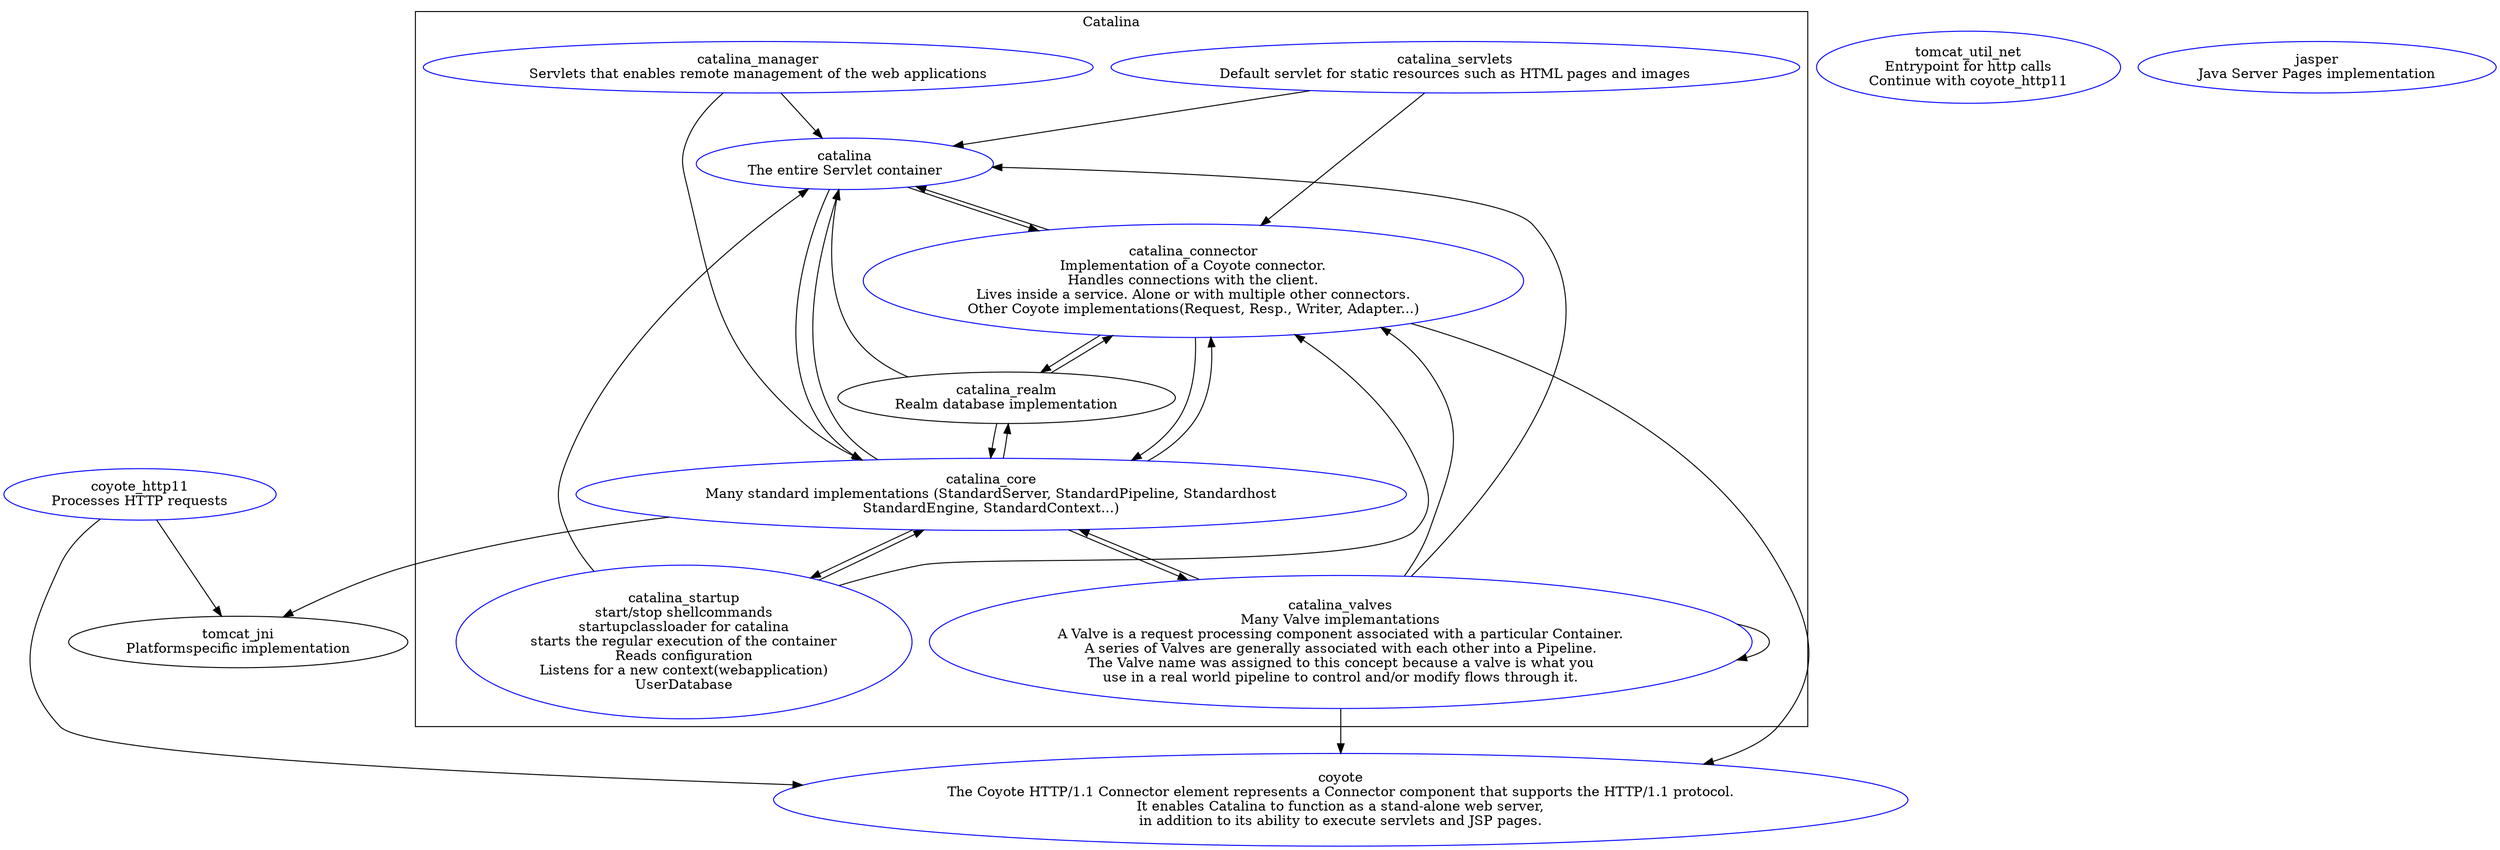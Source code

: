 digraph {
catalina -> catalina_connector
catalina -> catalina_core
catalina_connector -> catalina
catalina_connector -> catalina_core
catalina_connector -> catalina_realm
catalina_connector -> coyote
catalina_core -> catalina
catalina_core -> catalina_connector
catalina_core -> catalina_realm
catalina_core -> catalina_startup
catalina_core -> catalina_valves
catalina_core -> tomcat_jni
catalina_manager -> catalina
catalina_manager -> catalina_core
catalina_realm -> catalina
catalina_realm -> catalina_connector
catalina_realm -> catalina_core
catalina_servlets -> catalina
catalina_servlets -> catalina_connector
catalina_startup -> catalina
catalina_startup -> catalina_connector
catalina_startup -> catalina_core
catalina_valves -> catalina
catalina_valves -> catalina_connector
catalina_valves -> catalina_core
catalina_valves -> catalina_valves
catalina_valves -> coyote
coyote_http11 -> coyote
coyote_http11 -> tomcat_jni
subgraph cluster_1 { label=Catalina;
catalina
catalina_connector
catalina
catalina_core
catalina_connector
catalina
catalina_connector
catalina_core
catalina_connector
catalina_realm
catalina_connector
catalina_core
catalina
catalina_core
catalina_connector
catalina_core
catalina_realm
catalina_core
catalina_startup
catalina_core
catalina_valves
catalina_core
catalina_manager
catalina
catalina_manager
catalina_core
catalina_realm
catalina
catalina_realm
catalina_connector
catalina_realm
catalina_core
catalina_servlets
catalina
catalina_servlets
catalina_connector
catalina_startup
catalina
catalina_startup
catalina_connector
catalina_startup
catalina_core
catalina_valves
catalina
catalina_valves
catalina_connector
catalina_valves
catalina_core
catalina_valves
}
catalina_realm[label="catalina_realm
Realm database implementation"]
tomcat_jni[label="tomcat_jni
Platformspecific implementation"]
catalina_servlets[color=Blue, label="catalina_servlets
Default servlet for static resources such as HTML pages and images"]
coyote_http11[color=Blue, label="coyote_http11
Processes HTTP requests"]
coyote[color=Blue, label="coyote
The Coyote HTTP/1.1 Connector element represents a Connector component that supports the HTTP/1.1 protocol.
It enables Catalina to function as a stand-alone web server,
in addition to its ability to execute servlets and JSP pages."]
catalina_startup[color=Blue, label="catalina_startup
start/stop shellcommands
startupclassloader for catalina
starts the regular execution of the container
Reads configuration
Listens for a new context(webapplication)
UserDatabase"]
catalina_core[color=Blue, label="catalina_core
Many standard implementations (StandardServer, StandardPipeline, Standardhost
StandardEngine, StandardContext...)"]
catalina[color=Blue, label="catalina
The entire Servlet container"]
catalina_connector[color=Blue, label="catalina_connector
Implementation of a Coyote connector.
Handles connections with the client.
Lives inside a service. Alone or with multiple other connectors.
Other Coyote implementations(Request, Resp., Writer, Adapter...)"]
catalina_manager[color=Blue, label="catalina_manager
Servlets that enables remote management of the web applications"]
tomcat_util_net[color=Blue, label="tomcat_util_net
Entrypoint for http calls
Continue with coyote_http11"]
catalina_valves[color=Blue, label="catalina_valves
Many Valve implemantations
A Valve is a request processing component associated with a particular Container.
A series of Valves are generally associated with each other into a Pipeline.
The Valve name was assigned to this concept because a valve is what you
use in a real world pipeline to control and/or modify flows through it."]
jasper[color=Blue, label="jasper
Java Server Pages implementation"]
}

